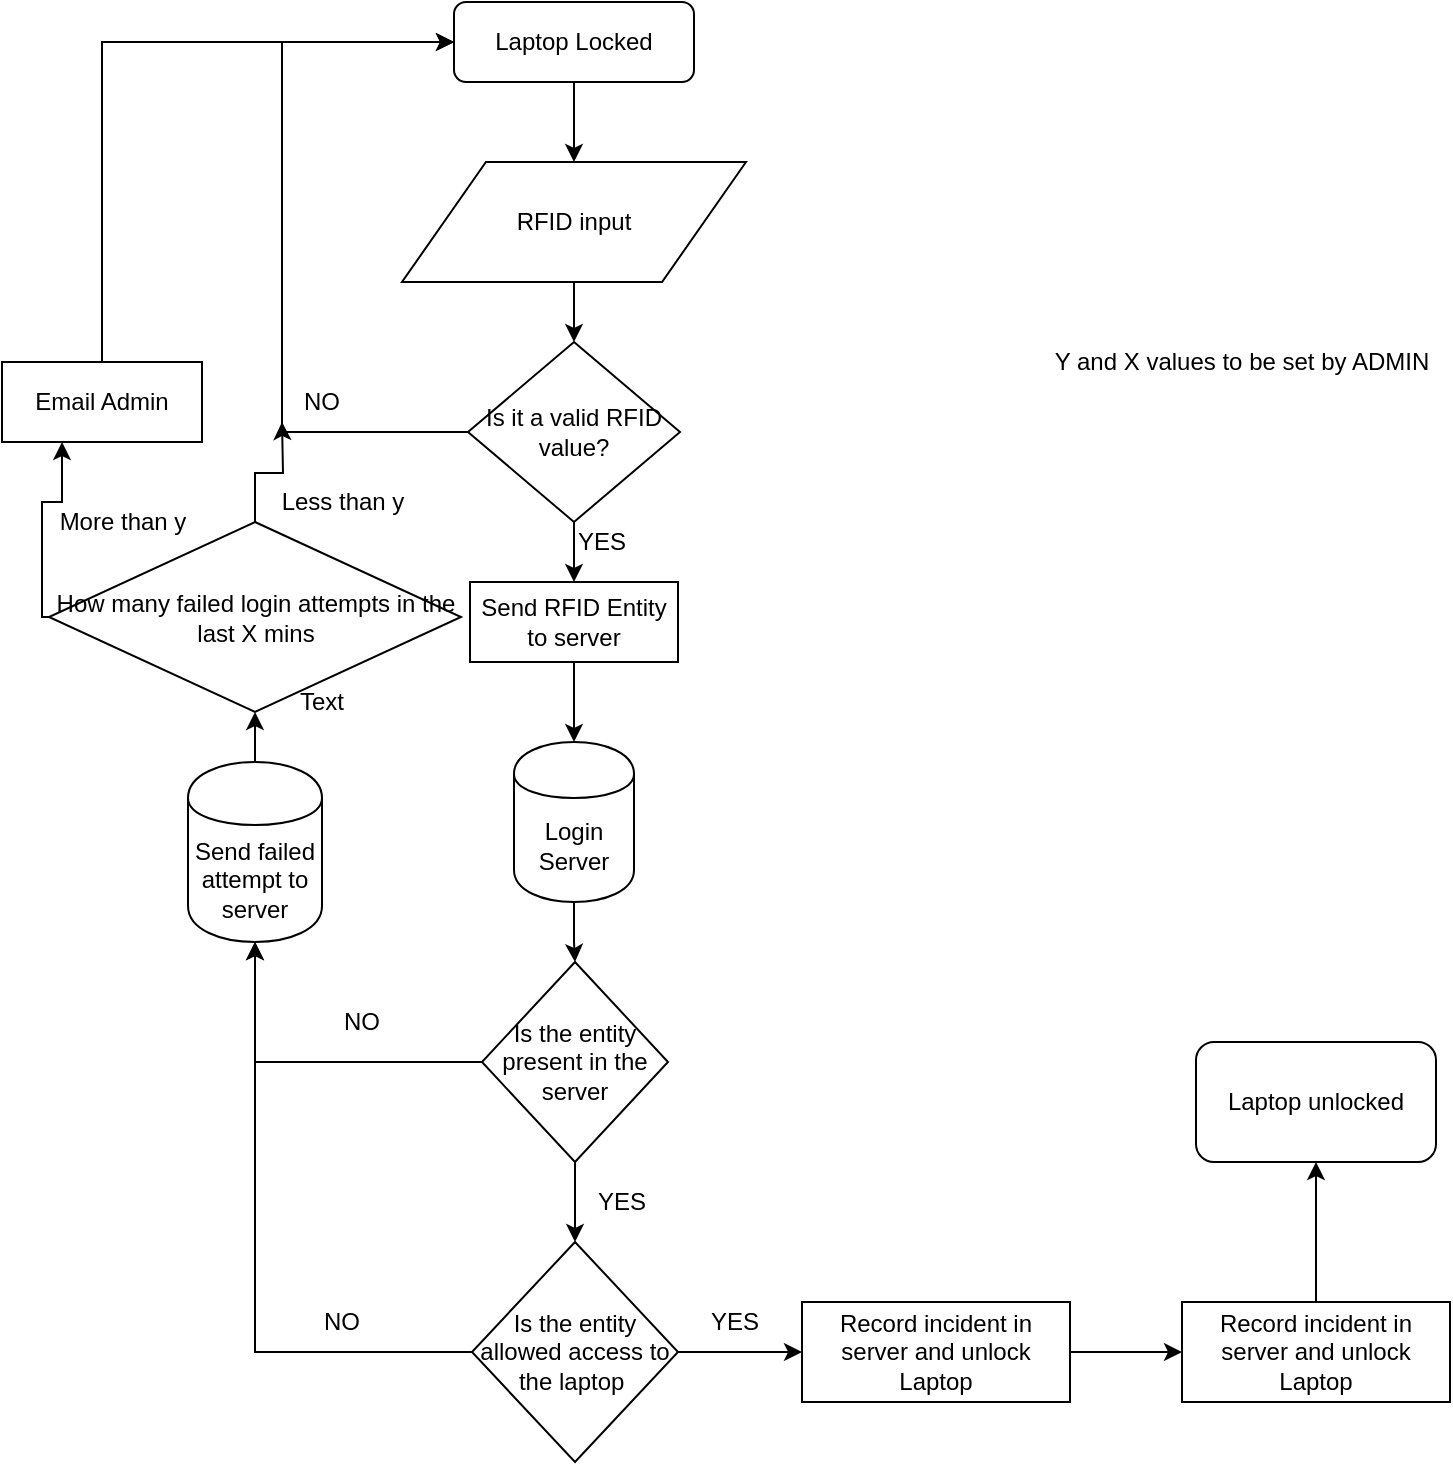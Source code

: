 <mxfile version="12.9.14" type="device"><diagram id="C5RBs43oDa-KdzZeNtuy" name="Page-1"><mxGraphModel dx="1422" dy="764" grid="1" gridSize="10" guides="1" tooltips="1" connect="1" arrows="1" fold="1" page="1" pageScale="1" pageWidth="827" pageHeight="1169" math="0" shadow="0"><root><mxCell id="WIyWlLk6GJQsqaUBKTNV-0"/><mxCell id="WIyWlLk6GJQsqaUBKTNV-1" parent="WIyWlLk6GJQsqaUBKTNV-0"/><mxCell id="7ETiHEARLOJfcXmjNHXV-3" value="" style="edgeStyle=orthogonalEdgeStyle;rounded=0;orthogonalLoop=1;jettySize=auto;html=1;" edge="1" parent="WIyWlLk6GJQsqaUBKTNV-1" source="WIyWlLk6GJQsqaUBKTNV-3" target="7ETiHEARLOJfcXmjNHXV-0"><mxGeometry relative="1" as="geometry"/></mxCell><mxCell id="WIyWlLk6GJQsqaUBKTNV-3" value="Laptop Locked" style="rounded=1;whiteSpace=wrap;html=1;fontSize=12;glass=0;strokeWidth=1;shadow=0;" parent="WIyWlLk6GJQsqaUBKTNV-1" vertex="1"><mxGeometry x="236" y="30" width="120" height="40" as="geometry"/></mxCell><mxCell id="7ETiHEARLOJfcXmjNHXV-5" value="" style="edgeStyle=orthogonalEdgeStyle;rounded=0;orthogonalLoop=1;jettySize=auto;html=1;" edge="1" parent="WIyWlLk6GJQsqaUBKTNV-1" source="7ETiHEARLOJfcXmjNHXV-0" target="7ETiHEARLOJfcXmjNHXV-4"><mxGeometry relative="1" as="geometry"/></mxCell><mxCell id="7ETiHEARLOJfcXmjNHXV-0" value="RFID input" style="shape=parallelogram;perimeter=parallelogramPerimeter;whiteSpace=wrap;html=1;direction=west;size=0.244;" vertex="1" parent="WIyWlLk6GJQsqaUBKTNV-1"><mxGeometry x="210" y="110" width="172" height="60" as="geometry"/></mxCell><mxCell id="7ETiHEARLOJfcXmjNHXV-10" style="edgeStyle=orthogonalEdgeStyle;rounded=0;orthogonalLoop=1;jettySize=auto;html=1;entryX=0.5;entryY=0;entryDx=0;entryDy=0;" edge="1" parent="WIyWlLk6GJQsqaUBKTNV-1" source="7ETiHEARLOJfcXmjNHXV-4" target="7ETiHEARLOJfcXmjNHXV-13"><mxGeometry relative="1" as="geometry"><mxPoint x="303" y="320" as="targetPoint"/></mxGeometry></mxCell><mxCell id="7ETiHEARLOJfcXmjNHXV-27" style="edgeStyle=orthogonalEdgeStyle;rounded=0;orthogonalLoop=1;jettySize=auto;html=1;entryX=0;entryY=0.5;entryDx=0;entryDy=0;" edge="1" parent="WIyWlLk6GJQsqaUBKTNV-1" source="7ETiHEARLOJfcXmjNHXV-4" target="WIyWlLk6GJQsqaUBKTNV-3"><mxGeometry relative="1" as="geometry"><mxPoint x="150" y="40" as="targetPoint"/><Array as="points"><mxPoint x="150" y="245"/><mxPoint x="150" y="50"/></Array></mxGeometry></mxCell><mxCell id="7ETiHEARLOJfcXmjNHXV-4" value="Is it a valid RFID value?" style="rhombus;whiteSpace=wrap;html=1;" vertex="1" parent="WIyWlLk6GJQsqaUBKTNV-1"><mxGeometry x="243" y="200" width="106" height="90" as="geometry"/></mxCell><mxCell id="7ETiHEARLOJfcXmjNHXV-9" value="NO" style="text;html=1;strokeColor=none;fillColor=none;align=center;verticalAlign=middle;whiteSpace=wrap;rounded=0;" vertex="1" parent="WIyWlLk6GJQsqaUBKTNV-1"><mxGeometry x="150" y="220" width="40" height="20" as="geometry"/></mxCell><mxCell id="7ETiHEARLOJfcXmjNHXV-11" value="YES" style="text;html=1;strokeColor=none;fillColor=none;align=center;verticalAlign=middle;whiteSpace=wrap;rounded=0;" vertex="1" parent="WIyWlLk6GJQsqaUBKTNV-1"><mxGeometry x="290" y="290" width="40" height="20" as="geometry"/></mxCell><mxCell id="7ETiHEARLOJfcXmjNHXV-19" value="" style="edgeStyle=orthogonalEdgeStyle;rounded=0;orthogonalLoop=1;jettySize=auto;html=1;" edge="1" parent="WIyWlLk6GJQsqaUBKTNV-1" source="7ETiHEARLOJfcXmjNHXV-13" target="7ETiHEARLOJfcXmjNHXV-17"><mxGeometry relative="1" as="geometry"/></mxCell><mxCell id="7ETiHEARLOJfcXmjNHXV-13" value="Send RFID Entity to server" style="rounded=0;whiteSpace=wrap;html=1;" vertex="1" parent="WIyWlLk6GJQsqaUBKTNV-1"><mxGeometry x="244" y="320" width="104" height="40" as="geometry"/></mxCell><mxCell id="7ETiHEARLOJfcXmjNHXV-21" value="" style="edgeStyle=orthogonalEdgeStyle;rounded=0;orthogonalLoop=1;jettySize=auto;html=1;" edge="1" parent="WIyWlLk6GJQsqaUBKTNV-1" source="7ETiHEARLOJfcXmjNHXV-17" target="7ETiHEARLOJfcXmjNHXV-20"><mxGeometry relative="1" as="geometry"/></mxCell><mxCell id="7ETiHEARLOJfcXmjNHXV-17" value="Login Server" style="shape=cylinder;whiteSpace=wrap;html=1;boundedLbl=1;backgroundOutline=1;" vertex="1" parent="WIyWlLk6GJQsqaUBKTNV-1"><mxGeometry x="266" y="400" width="60" height="80" as="geometry"/></mxCell><mxCell id="7ETiHEARLOJfcXmjNHXV-25" value="" style="edgeStyle=orthogonalEdgeStyle;rounded=0;orthogonalLoop=1;jettySize=auto;html=1;" edge="1" parent="WIyWlLk6GJQsqaUBKTNV-1" source="7ETiHEARLOJfcXmjNHXV-20" target="7ETiHEARLOJfcXmjNHXV-24"><mxGeometry relative="1" as="geometry"/></mxCell><mxCell id="7ETiHEARLOJfcXmjNHXV-67" style="edgeStyle=orthogonalEdgeStyle;rounded=0;orthogonalLoop=1;jettySize=auto;html=1;entryX=0.5;entryY=1;entryDx=0;entryDy=0;" edge="1" parent="WIyWlLk6GJQsqaUBKTNV-1" source="7ETiHEARLOJfcXmjNHXV-20" target="7ETiHEARLOJfcXmjNHXV-64"><mxGeometry relative="1" as="geometry"/></mxCell><mxCell id="7ETiHEARLOJfcXmjNHXV-20" value="Is the entity present in the server" style="rhombus;whiteSpace=wrap;html=1;" vertex="1" parent="WIyWlLk6GJQsqaUBKTNV-1"><mxGeometry x="250" y="510" width="93" height="100" as="geometry"/></mxCell><mxCell id="7ETiHEARLOJfcXmjNHXV-57" value="" style="edgeStyle=orthogonalEdgeStyle;rounded=0;orthogonalLoop=1;jettySize=auto;html=1;" edge="1" parent="WIyWlLk6GJQsqaUBKTNV-1" source="7ETiHEARLOJfcXmjNHXV-24" target="7ETiHEARLOJfcXmjNHXV-56"><mxGeometry relative="1" as="geometry"/></mxCell><mxCell id="7ETiHEARLOJfcXmjNHXV-68" style="edgeStyle=orthogonalEdgeStyle;rounded=0;orthogonalLoop=1;jettySize=auto;html=1;" edge="1" parent="WIyWlLk6GJQsqaUBKTNV-1" source="7ETiHEARLOJfcXmjNHXV-24" target="7ETiHEARLOJfcXmjNHXV-64"><mxGeometry relative="1" as="geometry"/></mxCell><mxCell id="7ETiHEARLOJfcXmjNHXV-24" value="Is the entity allowed access to the laptop&amp;nbsp;" style="rhombus;whiteSpace=wrap;html=1;" vertex="1" parent="WIyWlLk6GJQsqaUBKTNV-1"><mxGeometry x="245" y="650" width="103" height="110" as="geometry"/></mxCell><mxCell id="7ETiHEARLOJfcXmjNHXV-23" value="NO" style="text;html=1;strokeColor=none;fillColor=none;align=center;verticalAlign=middle;whiteSpace=wrap;rounded=0;" vertex="1" parent="WIyWlLk6GJQsqaUBKTNV-1"><mxGeometry x="170" y="530" width="40" height="20" as="geometry"/></mxCell><mxCell id="7ETiHEARLOJfcXmjNHXV-26" value="YES" style="text;html=1;strokeColor=none;fillColor=none;align=center;verticalAlign=middle;whiteSpace=wrap;rounded=0;" vertex="1" parent="WIyWlLk6GJQsqaUBKTNV-1"><mxGeometry x="300" y="620" width="40" height="20" as="geometry"/></mxCell><mxCell id="7ETiHEARLOJfcXmjNHXV-42" style="edgeStyle=orthogonalEdgeStyle;rounded=0;orthogonalLoop=1;jettySize=auto;html=1;" edge="1" parent="WIyWlLk6GJQsqaUBKTNV-1" source="7ETiHEARLOJfcXmjNHXV-38"><mxGeometry relative="1" as="geometry"><mxPoint x="150" y="240" as="targetPoint"/></mxGeometry></mxCell><mxCell id="7ETiHEARLOJfcXmjNHXV-44" style="edgeStyle=orthogonalEdgeStyle;rounded=0;orthogonalLoop=1;jettySize=auto;html=1;" edge="1" parent="WIyWlLk6GJQsqaUBKTNV-1" source="7ETiHEARLOJfcXmjNHXV-38"><mxGeometry relative="1" as="geometry"><mxPoint x="40" y="250" as="targetPoint"/><Array as="points"><mxPoint x="30" y="280"/><mxPoint x="40" y="280"/></Array></mxGeometry></mxCell><mxCell id="7ETiHEARLOJfcXmjNHXV-38" value="How many failed login attempts in the last X mins" style="rhombus;whiteSpace=wrap;html=1;" vertex="1" parent="WIyWlLk6GJQsqaUBKTNV-1"><mxGeometry x="33.5" y="290" width="206" height="95" as="geometry"/></mxCell><mxCell id="7ETiHEARLOJfcXmjNHXV-72" value="More than y" style="text;html=1;align=center;verticalAlign=middle;resizable=0;points=[];autosize=1;" vertex="1" parent="7ETiHEARLOJfcXmjNHXV-38"><mxGeometry x="-3.5" y="-10" width="80" height="20" as="geometry"/></mxCell><mxCell id="7ETiHEARLOJfcXmjNHXV-46" style="edgeStyle=orthogonalEdgeStyle;rounded=0;orthogonalLoop=1;jettySize=auto;html=1;" edge="1" parent="WIyWlLk6GJQsqaUBKTNV-1" source="7ETiHEARLOJfcXmjNHXV-45" target="WIyWlLk6GJQsqaUBKTNV-3"><mxGeometry relative="1" as="geometry"><mxPoint x="150" y="50" as="targetPoint"/><Array as="points"><mxPoint x="60" y="50"/></Array></mxGeometry></mxCell><mxCell id="7ETiHEARLOJfcXmjNHXV-45" value="Email Admin" style="rounded=0;whiteSpace=wrap;html=1;" vertex="1" parent="WIyWlLk6GJQsqaUBKTNV-1"><mxGeometry x="10" y="210" width="100" height="40" as="geometry"/></mxCell><mxCell id="7ETiHEARLOJfcXmjNHXV-48" value="NO" style="text;html=1;strokeColor=none;fillColor=none;align=center;verticalAlign=middle;whiteSpace=wrap;rounded=0;" vertex="1" parent="WIyWlLk6GJQsqaUBKTNV-1"><mxGeometry x="160" y="680" width="40" height="20" as="geometry"/></mxCell><mxCell id="7ETiHEARLOJfcXmjNHXV-59" value="" style="edgeStyle=orthogonalEdgeStyle;rounded=0;orthogonalLoop=1;jettySize=auto;html=1;" edge="1" parent="WIyWlLk6GJQsqaUBKTNV-1" source="7ETiHEARLOJfcXmjNHXV-56" target="7ETiHEARLOJfcXmjNHXV-58"><mxGeometry relative="1" as="geometry"/></mxCell><mxCell id="7ETiHEARLOJfcXmjNHXV-56" value="Record incident in server and unlock Laptop" style="rounded=0;whiteSpace=wrap;html=1;" vertex="1" parent="WIyWlLk6GJQsqaUBKTNV-1"><mxGeometry x="410" y="680" width="134" height="50" as="geometry"/></mxCell><mxCell id="7ETiHEARLOJfcXmjNHXV-61" value="" style="edgeStyle=orthogonalEdgeStyle;rounded=0;orthogonalLoop=1;jettySize=auto;html=1;" edge="1" parent="WIyWlLk6GJQsqaUBKTNV-1" source="7ETiHEARLOJfcXmjNHXV-58" target="7ETiHEARLOJfcXmjNHXV-60"><mxGeometry relative="1" as="geometry"/></mxCell><mxCell id="7ETiHEARLOJfcXmjNHXV-58" value="Record incident in server and unlock Laptop" style="rounded=0;whiteSpace=wrap;html=1;" vertex="1" parent="WIyWlLk6GJQsqaUBKTNV-1"><mxGeometry x="600" y="680" width="134" height="50" as="geometry"/></mxCell><mxCell id="7ETiHEARLOJfcXmjNHXV-60" value="Laptop unlocked" style="rounded=1;whiteSpace=wrap;html=1;" vertex="1" parent="WIyWlLk6GJQsqaUBKTNV-1"><mxGeometry x="607" y="550" width="120" height="60" as="geometry"/></mxCell><mxCell id="7ETiHEARLOJfcXmjNHXV-63" value="YES" style="text;html=1;align=center;verticalAlign=middle;resizable=0;points=[];autosize=1;" vertex="1" parent="WIyWlLk6GJQsqaUBKTNV-1"><mxGeometry x="356" y="680" width="40" height="20" as="geometry"/></mxCell><mxCell id="7ETiHEARLOJfcXmjNHXV-69" value="" style="edgeStyle=orthogonalEdgeStyle;rounded=0;orthogonalLoop=1;jettySize=auto;html=1;" edge="1" parent="WIyWlLk6GJQsqaUBKTNV-1" source="7ETiHEARLOJfcXmjNHXV-64" target="7ETiHEARLOJfcXmjNHXV-38"><mxGeometry relative="1" as="geometry"/></mxCell><mxCell id="7ETiHEARLOJfcXmjNHXV-64" value="Send failed attempt to server" style="shape=cylinder;whiteSpace=wrap;html=1;boundedLbl=1;backgroundOutline=1;" vertex="1" parent="WIyWlLk6GJQsqaUBKTNV-1"><mxGeometry x="103" y="410" width="67" height="90" as="geometry"/></mxCell><mxCell id="7ETiHEARLOJfcXmjNHXV-75" value="Less than y" style="text;html=1;align=center;verticalAlign=middle;resizable=0;points=[];autosize=1;" vertex="1" parent="WIyWlLk6GJQsqaUBKTNV-1"><mxGeometry x="140" y="270" width="80" height="20" as="geometry"/></mxCell><mxCell id="7ETiHEARLOJfcXmjNHXV-76" value="Text" style="text;html=1;strokeColor=none;fillColor=none;align=center;verticalAlign=middle;whiteSpace=wrap;rounded=0;" vertex="1" parent="WIyWlLk6GJQsqaUBKTNV-1"><mxGeometry x="150" y="370" width="40" height="20" as="geometry"/></mxCell><mxCell id="7ETiHEARLOJfcXmjNHXV-77" value="Y and X values to be set by ADMIN" style="text;html=1;strokeColor=none;fillColor=none;align=center;verticalAlign=middle;whiteSpace=wrap;rounded=0;" vertex="1" parent="WIyWlLk6GJQsqaUBKTNV-1"><mxGeometry x="530" y="130" width="200" height="160" as="geometry"/></mxCell></root></mxGraphModel></diagram></mxfile>